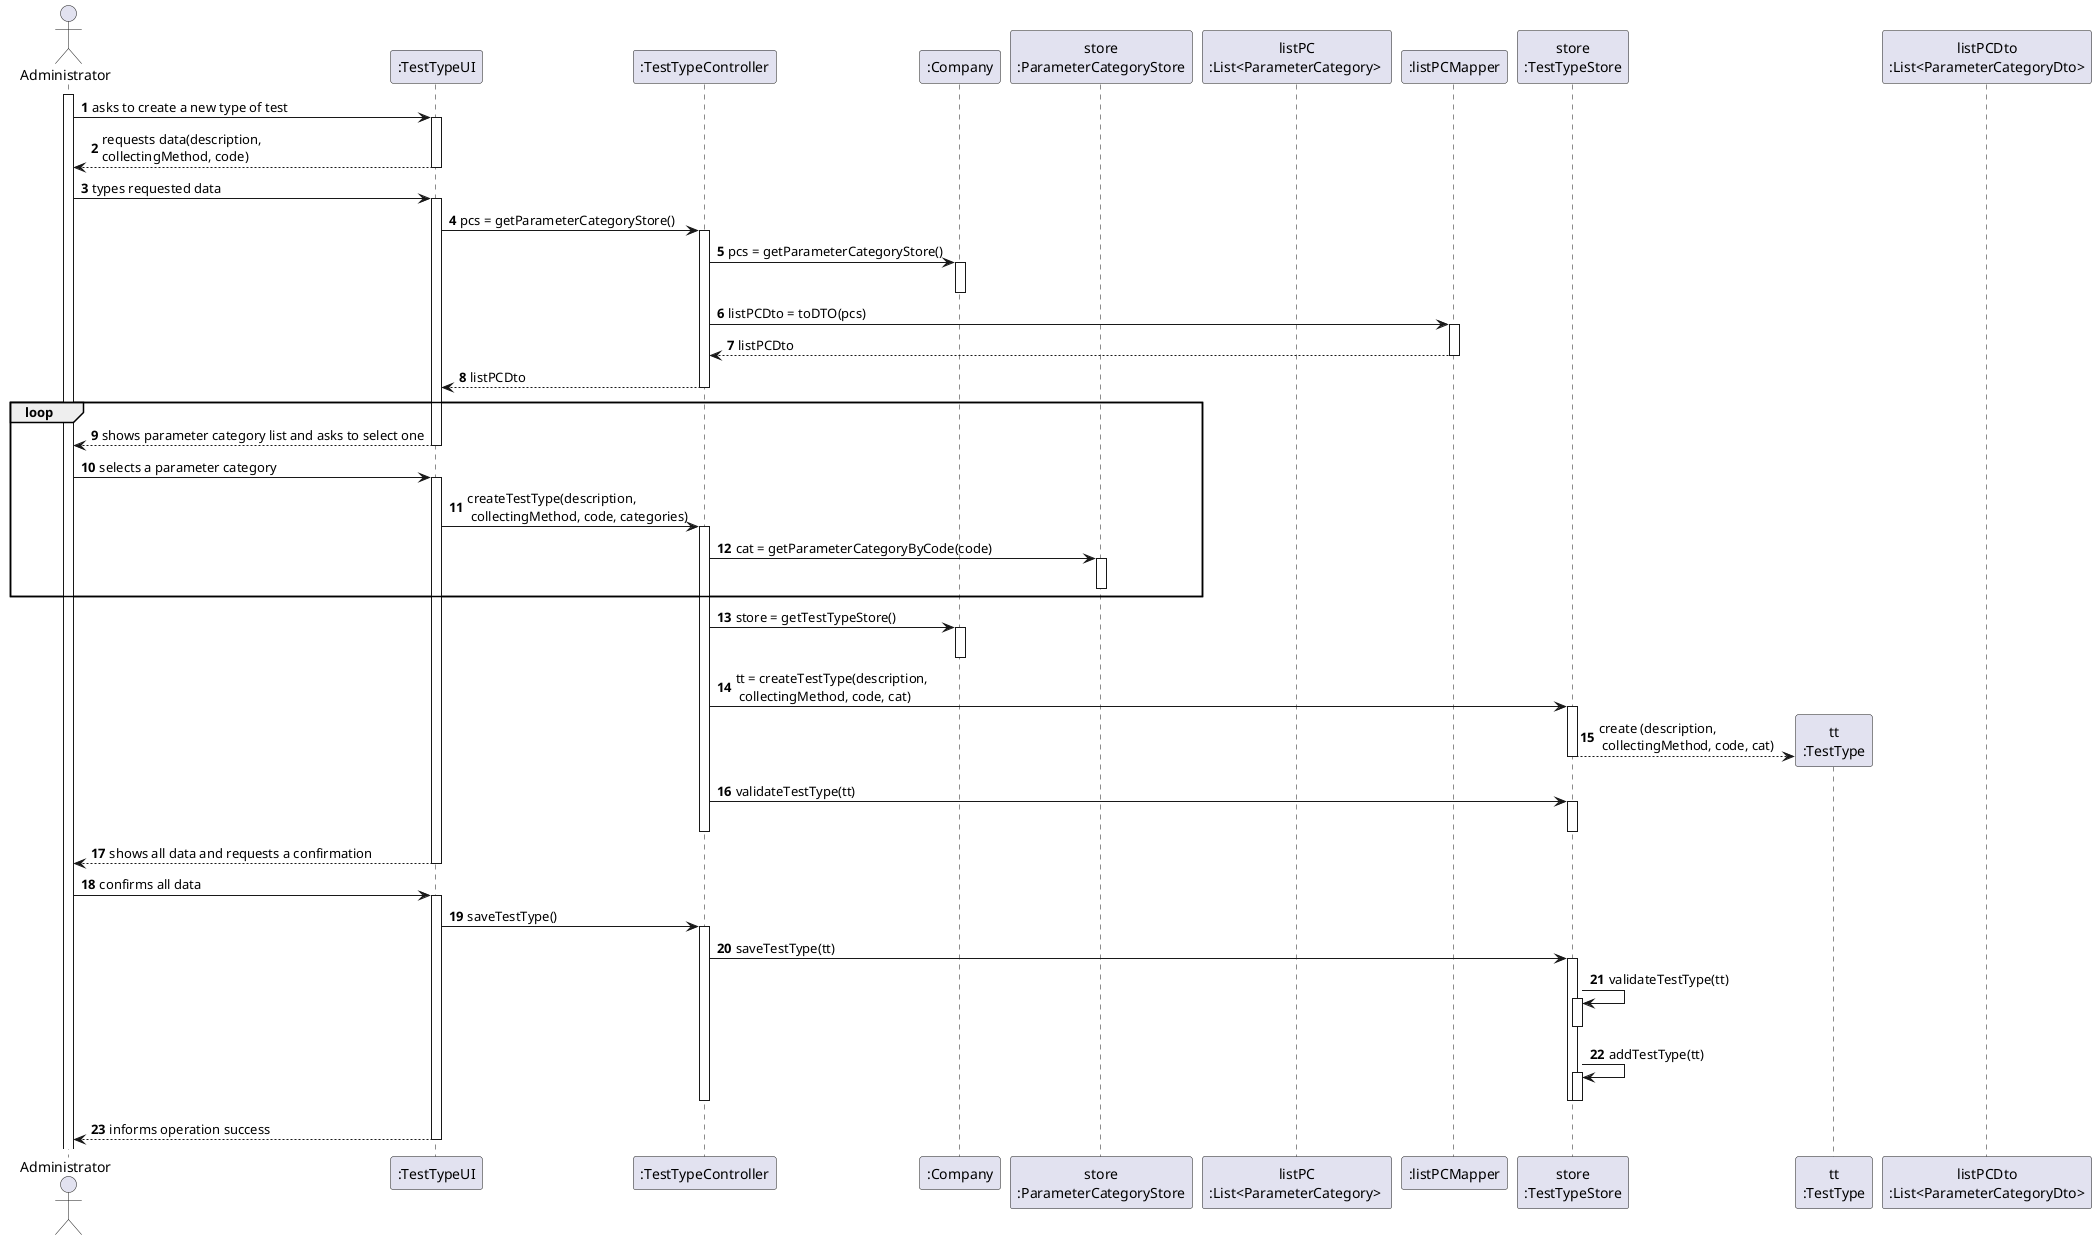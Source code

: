 @startuml
actor Administrator as Adm
participant ":TestTypeUI" as UI
participant ":TestTypeController" as TTC
participant ":Company" as ML
participant "store\n:ParameterCategoryStore" as PCS
participant "listPC\n:List<ParameterCategory> " as LPC
participant ":listPCMapper" as MAP
participant "store\n:TestTypeStore" as TTS
participant "tt\n:TestType" as TT
participant "listPCDto\n:List<ParameterCategoryDto>" as DTO
autonumber


activate Adm
Adm -> UI: asks to create a new type of test
activate UI
UI --> Adm: requests data(description, \ncollectingMethod, code)
deactivate UI


Adm -> UI: types requested data
activate UI
UI->TTC: pcs = getParameterCategoryStore()
activate TTC
TTC->ML: pcs = getParameterCategoryStore()
activate ML

deactivate ML
    TTC -> MAP: listPCDto = toDTO(pcs)
activate MAP

MAP --> TTC: listPCDto
deactivate MAP
TTC --> UI: listPCDto
deactivate TTC
loop
UI --> Adm: shows parameter category list and asks to select one
deactivate UI


Adm -> UI: selects a parameter category
activate UI
UI -> TTC: createTestType(description, \n collectingMethod, code, categories)
activate TTC
TTC -> PCS: cat = getParameterCategoryByCode(code)
activate PCS
deactivate PCS
end
TTC -> ML: store = getTestTypeStore()
activate ML
deactivate ML
TTC -> TTS: tt = createTestType(description, \n collectingMethod, code, cat)
activate TTS
TTS --> TT**: create (description, \n collectingMethod, code, cat)
deactivate TTS
TTC -> TTS: validateTestType(tt)
activate TTS
deactivate TTS
deactivate TTC
UI --> Adm: shows all data and requests a confirmation
deactivate ML
deactivate UI


Adm -> UI: confirms all data
activate UI
UI -> TTC: saveTestType()
activate TTC
TTC -> TTS: saveTestType(tt)
activate TTS
TTS -> TTS: validateTestType(tt)
activate TTS
deactivate TTS
TTS -> TTS: addTestType(tt)
activate TTS
deactivate TTS
deactivate TTC
deactivate TTS
UI --> Adm: informs operation success
deactivate UI


@enduml